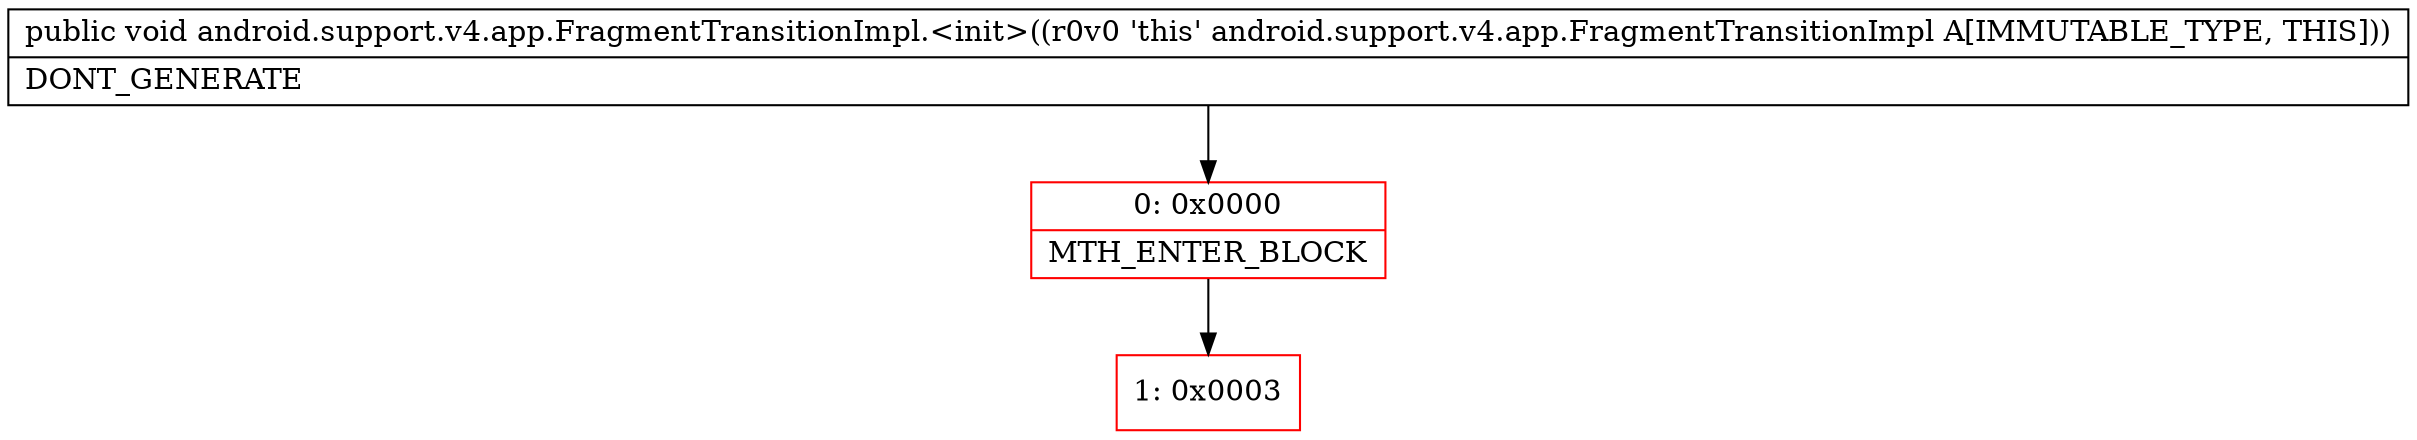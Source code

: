 digraph "CFG forandroid.support.v4.app.FragmentTransitionImpl.\<init\>()V" {
subgraph cluster_Region_570935739 {
label = "R(0)";
node [shape=record,color=blue];
}
Node_0 [shape=record,color=red,label="{0\:\ 0x0000|MTH_ENTER_BLOCK\l}"];
Node_1 [shape=record,color=red,label="{1\:\ 0x0003}"];
MethodNode[shape=record,label="{public void android.support.v4.app.FragmentTransitionImpl.\<init\>((r0v0 'this' android.support.v4.app.FragmentTransitionImpl A[IMMUTABLE_TYPE, THIS]))  | DONT_GENERATE\l}"];
MethodNode -> Node_0;
Node_0 -> Node_1;
}

